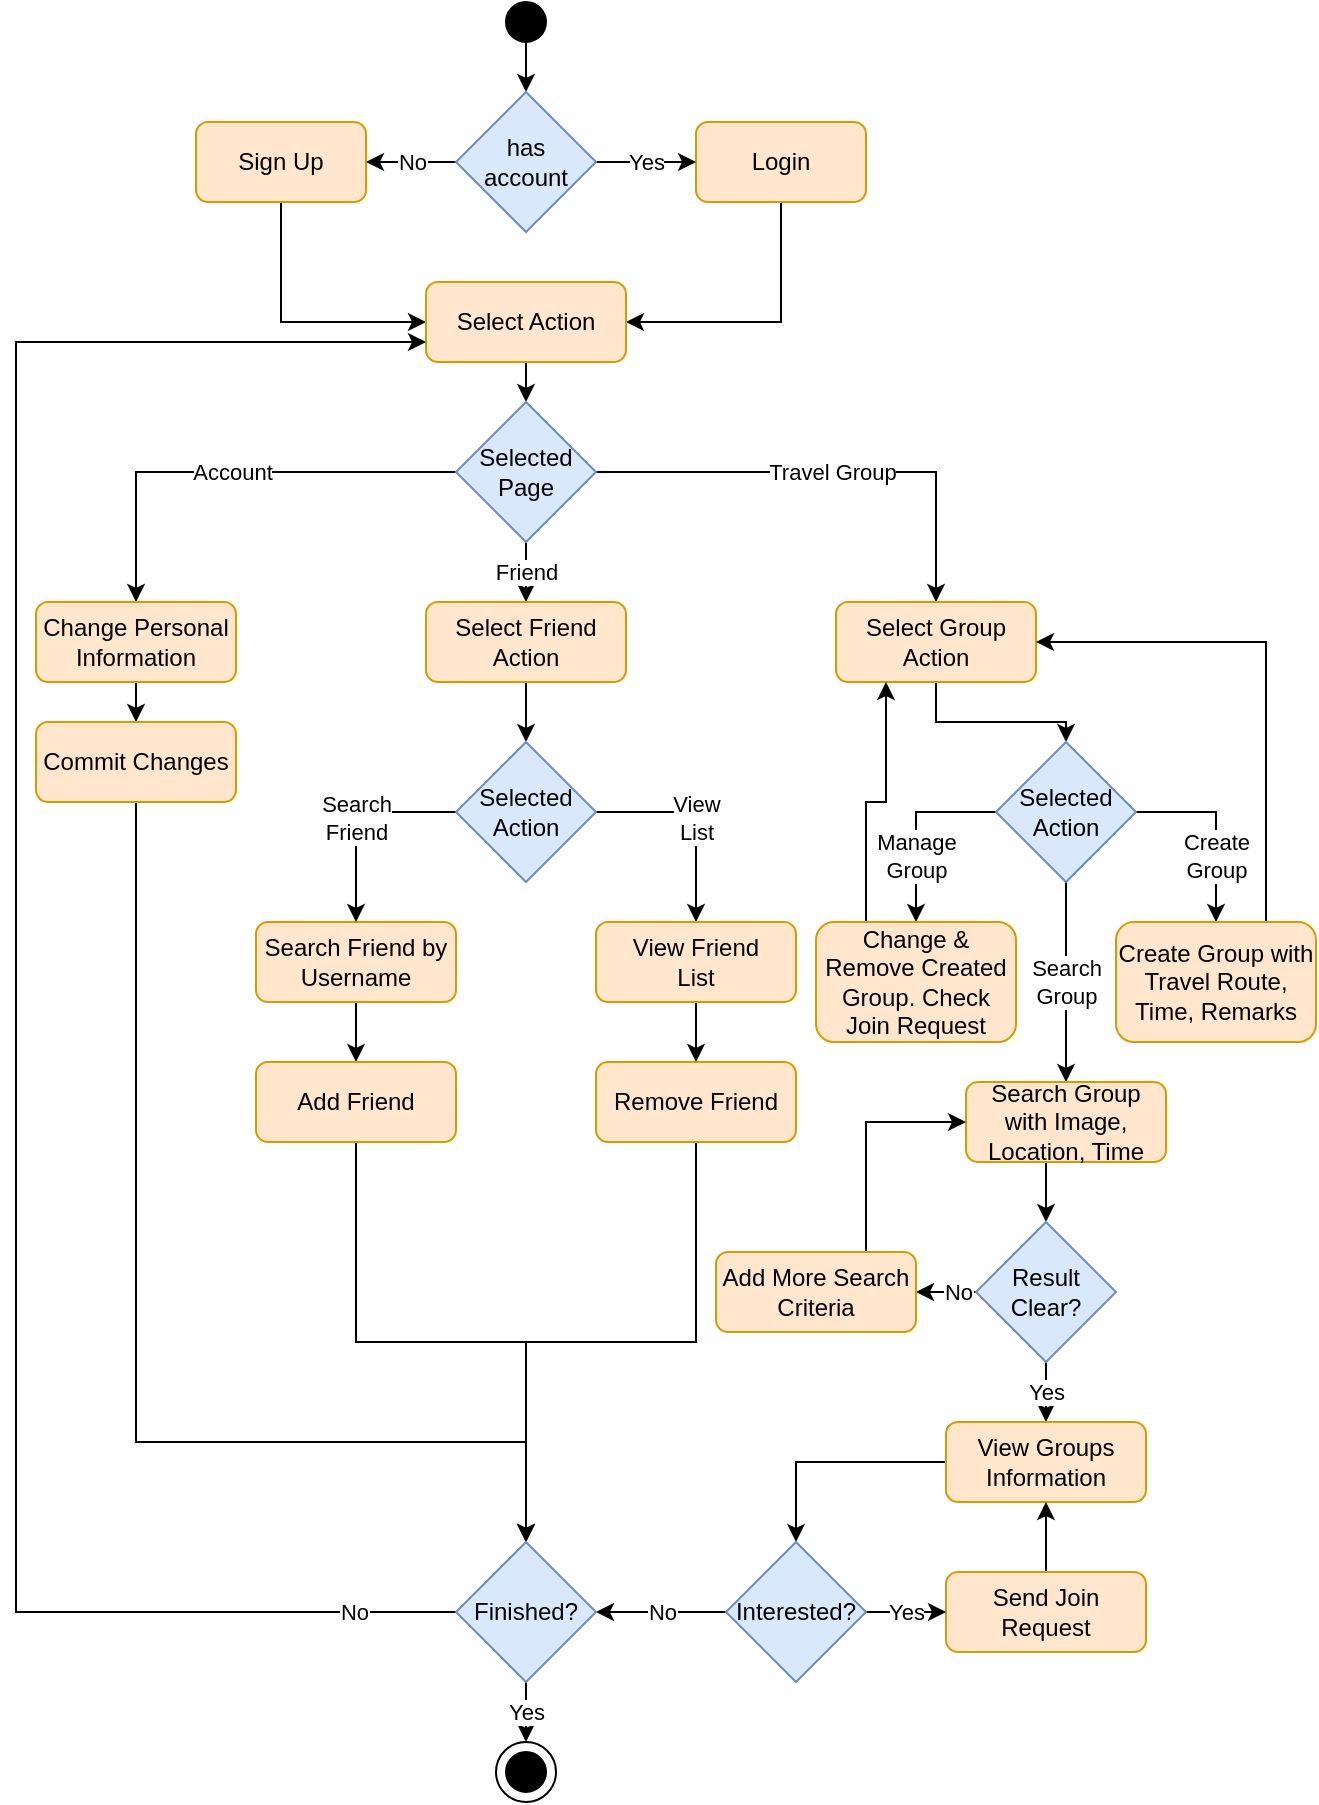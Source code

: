 <mxfile version="14.3.1" type="github">
  <diagram name="Page-1" id="0783ab3e-0a74-02c8-0abd-f7b4e66b4bec">
    <mxGraphModel dx="920" dy="491" grid="1" gridSize="10" guides="1" tooltips="1" connect="1" arrows="1" fold="1" page="1" pageScale="1" pageWidth="850" pageHeight="1100" background="#ffffff" math="0" shadow="0">
      <root>
        <mxCell id="0" />
        <mxCell id="1" parent="0" />
        <mxCell id="FaYPZW8Sgpp_Iw3l_1al-98" style="edgeStyle=orthogonalEdgeStyle;rounded=0;orthogonalLoop=1;jettySize=auto;html=1;exitX=0.5;exitY=1;exitDx=0;exitDy=0;entryX=0.5;entryY=0;entryDx=0;entryDy=0;" edge="1" parent="1" source="FaYPZW8Sgpp_Iw3l_1al-1" target="FaYPZW8Sgpp_Iw3l_1al-8">
          <mxGeometry relative="1" as="geometry" />
        </mxCell>
        <mxCell id="FaYPZW8Sgpp_Iw3l_1al-1" value="" style="ellipse;whiteSpace=wrap;html=1;aspect=fixed;fillColor=#000000;" vertex="1" parent="1">
          <mxGeometry x="415" y="20" width="20" height="20" as="geometry" />
        </mxCell>
        <mxCell id="FaYPZW8Sgpp_Iw3l_1al-34" style="edgeStyle=orthogonalEdgeStyle;rounded=0;orthogonalLoop=1;jettySize=auto;html=1;exitX=0.5;exitY=1;exitDx=0;exitDy=0;entryX=0;entryY=0.5;entryDx=0;entryDy=0;" edge="1" parent="1" source="FaYPZW8Sgpp_Iw3l_1al-2" target="FaYPZW8Sgpp_Iw3l_1al-11">
          <mxGeometry relative="1" as="geometry" />
        </mxCell>
        <mxCell id="FaYPZW8Sgpp_Iw3l_1al-2" value="Sign Up" style="rounded=1;whiteSpace=wrap;html=1;fillColor=#ffe6cc;strokeColor=#d79b00;" vertex="1" parent="1">
          <mxGeometry x="260" y="80" width="85" height="40" as="geometry" />
        </mxCell>
        <mxCell id="FaYPZW8Sgpp_Iw3l_1al-35" style="edgeStyle=orthogonalEdgeStyle;rounded=0;orthogonalLoop=1;jettySize=auto;html=1;exitX=0.5;exitY=1;exitDx=0;exitDy=0;entryX=1;entryY=0.5;entryDx=0;entryDy=0;" edge="1" parent="1" source="FaYPZW8Sgpp_Iw3l_1al-7" target="FaYPZW8Sgpp_Iw3l_1al-11">
          <mxGeometry relative="1" as="geometry" />
        </mxCell>
        <mxCell id="FaYPZW8Sgpp_Iw3l_1al-7" value="Login" style="rounded=1;whiteSpace=wrap;html=1;fillColor=#ffe6cc;strokeColor=#d79b00;" vertex="1" parent="1">
          <mxGeometry x="510" y="80" width="85" height="40" as="geometry" />
        </mxCell>
        <mxCell id="FaYPZW8Sgpp_Iw3l_1al-32" value="No" style="edgeStyle=orthogonalEdgeStyle;rounded=0;orthogonalLoop=1;jettySize=auto;html=1;exitX=0;exitY=0.5;exitDx=0;exitDy=0;entryX=1;entryY=0.5;entryDx=0;entryDy=0;" edge="1" parent="1" source="FaYPZW8Sgpp_Iw3l_1al-8" target="FaYPZW8Sgpp_Iw3l_1al-2">
          <mxGeometry relative="1" as="geometry" />
        </mxCell>
        <mxCell id="FaYPZW8Sgpp_Iw3l_1al-33" value="Yes" style="edgeStyle=orthogonalEdgeStyle;rounded=0;orthogonalLoop=1;jettySize=auto;html=1;exitX=1;exitY=0.5;exitDx=0;exitDy=0;entryX=0;entryY=0.5;entryDx=0;entryDy=0;" edge="1" parent="1" source="FaYPZW8Sgpp_Iw3l_1al-8" target="FaYPZW8Sgpp_Iw3l_1al-7">
          <mxGeometry relative="1" as="geometry" />
        </mxCell>
        <mxCell id="FaYPZW8Sgpp_Iw3l_1al-8" value="has&lt;br&gt;account" style="rhombus;whiteSpace=wrap;html=1;fillColor=#dae8fc;strokeColor=#6c8ebf;" vertex="1" parent="1">
          <mxGeometry x="390" y="65" width="70" height="70" as="geometry" />
        </mxCell>
        <mxCell id="FaYPZW8Sgpp_Iw3l_1al-28" style="edgeStyle=orthogonalEdgeStyle;rounded=0;orthogonalLoop=1;jettySize=auto;html=1;exitX=0.5;exitY=1;exitDx=0;exitDy=0;entryX=0.5;entryY=0;entryDx=0;entryDy=0;" edge="1" parent="1" source="FaYPZW8Sgpp_Iw3l_1al-11" target="FaYPZW8Sgpp_Iw3l_1al-13">
          <mxGeometry relative="1" as="geometry" />
        </mxCell>
        <mxCell id="FaYPZW8Sgpp_Iw3l_1al-11" value="Select Action" style="rounded=1;whiteSpace=wrap;html=1;fillColor=#ffe6cc;strokeColor=#d79b00;" vertex="1" parent="1">
          <mxGeometry x="375" y="160" width="100" height="40" as="geometry" />
        </mxCell>
        <mxCell id="FaYPZW8Sgpp_Iw3l_1al-29" value="Account" style="edgeStyle=orthogonalEdgeStyle;rounded=0;orthogonalLoop=1;jettySize=auto;html=1;exitX=0;exitY=0.5;exitDx=0;exitDy=0;entryX=0.5;entryY=0;entryDx=0;entryDy=0;" edge="1" parent="1" source="FaYPZW8Sgpp_Iw3l_1al-13" target="FaYPZW8Sgpp_Iw3l_1al-19">
          <mxGeometry relative="1" as="geometry" />
        </mxCell>
        <mxCell id="FaYPZW8Sgpp_Iw3l_1al-30" value="Friend" style="edgeStyle=orthogonalEdgeStyle;rounded=0;orthogonalLoop=1;jettySize=auto;html=1;exitX=0.5;exitY=1;exitDx=0;exitDy=0;entryX=0.5;entryY=0;entryDx=0;entryDy=0;" edge="1" parent="1" source="FaYPZW8Sgpp_Iw3l_1al-13" target="FaYPZW8Sgpp_Iw3l_1al-21">
          <mxGeometry relative="1" as="geometry" />
        </mxCell>
        <mxCell id="FaYPZW8Sgpp_Iw3l_1al-31" value="Travel Group" style="edgeStyle=orthogonalEdgeStyle;rounded=0;orthogonalLoop=1;jettySize=auto;html=1;exitX=1;exitY=0.5;exitDx=0;exitDy=0;entryX=0.5;entryY=0;entryDx=0;entryDy=0;" edge="1" parent="1" source="FaYPZW8Sgpp_Iw3l_1al-13" target="FaYPZW8Sgpp_Iw3l_1al-24">
          <mxGeometry relative="1" as="geometry" />
        </mxCell>
        <mxCell id="FaYPZW8Sgpp_Iw3l_1al-13" value="Selected&lt;br&gt;Page" style="rhombus;whiteSpace=wrap;html=1;fillColor=#dae8fc;strokeColor=#6c8ebf;" vertex="1" parent="1">
          <mxGeometry x="390" y="220" width="70" height="70" as="geometry" />
        </mxCell>
        <mxCell id="FaYPZW8Sgpp_Iw3l_1al-36" style="edgeStyle=orthogonalEdgeStyle;rounded=0;orthogonalLoop=1;jettySize=auto;html=1;exitX=0.5;exitY=1;exitDx=0;exitDy=0;entryX=0.5;entryY=0;entryDx=0;entryDy=0;" edge="1" parent="1" source="FaYPZW8Sgpp_Iw3l_1al-19" target="FaYPZW8Sgpp_Iw3l_1al-20">
          <mxGeometry relative="1" as="geometry" />
        </mxCell>
        <mxCell id="FaYPZW8Sgpp_Iw3l_1al-19" value="Change Personal&lt;br&gt;Information" style="rounded=1;whiteSpace=wrap;html=1;fillColor=#ffe6cc;strokeColor=#d79b00;" vertex="1" parent="1">
          <mxGeometry x="180" y="320" width="100" height="40" as="geometry" />
        </mxCell>
        <mxCell id="FaYPZW8Sgpp_Iw3l_1al-37" style="edgeStyle=orthogonalEdgeStyle;rounded=0;orthogonalLoop=1;jettySize=auto;html=1;exitX=0.5;exitY=1;exitDx=0;exitDy=0;entryX=0.5;entryY=0;entryDx=0;entryDy=0;" edge="1" parent="1" source="FaYPZW8Sgpp_Iw3l_1al-20" target="FaYPZW8Sgpp_Iw3l_1al-101">
          <mxGeometry relative="1" as="geometry">
            <mxPoint x="160" y="200" as="targetPoint" />
            <Array as="points">
              <mxPoint x="230" y="740" />
              <mxPoint x="425" y="740" />
            </Array>
          </mxGeometry>
        </mxCell>
        <mxCell id="FaYPZW8Sgpp_Iw3l_1al-20" value="Commit Changes" style="rounded=1;whiteSpace=wrap;html=1;fillColor=#ffe6cc;strokeColor=#d79b00;" vertex="1" parent="1">
          <mxGeometry x="180" y="380" width="100" height="40" as="geometry" />
        </mxCell>
        <mxCell id="FaYPZW8Sgpp_Iw3l_1al-50" style="edgeStyle=orthogonalEdgeStyle;rounded=0;orthogonalLoop=1;jettySize=auto;html=1;exitX=0.5;exitY=1;exitDx=0;exitDy=0;entryX=0.5;entryY=0;entryDx=0;entryDy=0;" edge="1" parent="1" source="FaYPZW8Sgpp_Iw3l_1al-21" target="FaYPZW8Sgpp_Iw3l_1al-23">
          <mxGeometry relative="1" as="geometry" />
        </mxCell>
        <mxCell id="FaYPZW8Sgpp_Iw3l_1al-21" value="Select Friend&lt;br&gt;Action" style="rounded=1;whiteSpace=wrap;html=1;fillColor=#ffe6cc;strokeColor=#d79b00;" vertex="1" parent="1">
          <mxGeometry x="375" y="320" width="100" height="40" as="geometry" />
        </mxCell>
        <mxCell id="FaYPZW8Sgpp_Iw3l_1al-44" style="edgeStyle=orthogonalEdgeStyle;rounded=0;orthogonalLoop=1;jettySize=auto;html=1;exitX=0.5;exitY=1;exitDx=0;exitDy=0;entryX=0.5;entryY=0;entryDx=0;entryDy=0;" edge="1" parent="1" source="FaYPZW8Sgpp_Iw3l_1al-22" target="FaYPZW8Sgpp_Iw3l_1al-39">
          <mxGeometry relative="1" as="geometry" />
        </mxCell>
        <mxCell id="FaYPZW8Sgpp_Iw3l_1al-22" value="Search Friend by&lt;br&gt;Username" style="rounded=1;whiteSpace=wrap;html=1;fillColor=#ffe6cc;strokeColor=#d79b00;" vertex="1" parent="1">
          <mxGeometry x="290" y="480" width="100" height="40" as="geometry" />
        </mxCell>
        <mxCell id="FaYPZW8Sgpp_Iw3l_1al-38" value="Search&lt;br&gt;Friend" style="edgeStyle=orthogonalEdgeStyle;rounded=0;orthogonalLoop=1;jettySize=auto;html=1;exitX=0;exitY=0.5;exitDx=0;exitDy=0;entryX=0.5;entryY=0;entryDx=0;entryDy=0;" edge="1" parent="1" source="FaYPZW8Sgpp_Iw3l_1al-23" target="FaYPZW8Sgpp_Iw3l_1al-22">
          <mxGeometry relative="1" as="geometry" />
        </mxCell>
        <mxCell id="FaYPZW8Sgpp_Iw3l_1al-49" value="View&lt;br&gt;List" style="edgeStyle=orthogonalEdgeStyle;rounded=0;orthogonalLoop=1;jettySize=auto;html=1;exitX=1;exitY=0.5;exitDx=0;exitDy=0;entryX=0.5;entryY=0;entryDx=0;entryDy=0;" edge="1" parent="1" source="FaYPZW8Sgpp_Iw3l_1al-23" target="FaYPZW8Sgpp_Iw3l_1al-40">
          <mxGeometry relative="1" as="geometry" />
        </mxCell>
        <mxCell id="FaYPZW8Sgpp_Iw3l_1al-23" value="Selected&lt;br&gt;Action" style="rhombus;whiteSpace=wrap;html=1;fillColor=#dae8fc;strokeColor=#6c8ebf;" vertex="1" parent="1">
          <mxGeometry x="390" y="390" width="70" height="70" as="geometry" />
        </mxCell>
        <mxCell id="FaYPZW8Sgpp_Iw3l_1al-56" style="edgeStyle=orthogonalEdgeStyle;rounded=0;orthogonalLoop=1;jettySize=auto;html=1;exitX=0.5;exitY=1;exitDx=0;exitDy=0;entryX=0.5;entryY=0;entryDx=0;entryDy=0;" edge="1" parent="1" source="FaYPZW8Sgpp_Iw3l_1al-24" target="FaYPZW8Sgpp_Iw3l_1al-26">
          <mxGeometry relative="1" as="geometry" />
        </mxCell>
        <mxCell id="FaYPZW8Sgpp_Iw3l_1al-24" value="Select Group&lt;br&gt;Action" style="rounded=1;whiteSpace=wrap;html=1;fillColor=#ffe6cc;strokeColor=#d79b00;" vertex="1" parent="1">
          <mxGeometry x="580" y="320" width="100" height="40" as="geometry" />
        </mxCell>
        <mxCell id="FaYPZW8Sgpp_Iw3l_1al-59" value="Create&lt;br&gt;Group" style="edgeStyle=orthogonalEdgeStyle;rounded=0;orthogonalLoop=1;jettySize=auto;html=1;exitX=1;exitY=0.5;exitDx=0;exitDy=0;entryX=0.5;entryY=0;entryDx=0;entryDy=0;" edge="1" parent="1" source="FaYPZW8Sgpp_Iw3l_1al-26" target="FaYPZW8Sgpp_Iw3l_1al-58">
          <mxGeometry x="0.294" relative="1" as="geometry">
            <mxPoint as="offset" />
          </mxGeometry>
        </mxCell>
        <mxCell id="FaYPZW8Sgpp_Iw3l_1al-60" value="Manage&lt;br&gt;Group" style="edgeStyle=orthogonalEdgeStyle;rounded=0;orthogonalLoop=1;jettySize=auto;html=1;exitX=0;exitY=0.5;exitDx=0;exitDy=0;entryX=0.5;entryY=0;entryDx=0;entryDy=0;" edge="1" parent="1" source="FaYPZW8Sgpp_Iw3l_1al-26" target="FaYPZW8Sgpp_Iw3l_1al-57">
          <mxGeometry x="0.294" relative="1" as="geometry">
            <mxPoint as="offset" />
          </mxGeometry>
        </mxCell>
        <mxCell id="FaYPZW8Sgpp_Iw3l_1al-64" value="Search&lt;br&gt;Group" style="edgeStyle=orthogonalEdgeStyle;rounded=0;orthogonalLoop=1;jettySize=auto;html=1;exitX=0.5;exitY=1;exitDx=0;exitDy=0;entryX=0.5;entryY=0;entryDx=0;entryDy=0;" edge="1" parent="1" source="FaYPZW8Sgpp_Iw3l_1al-26" target="FaYPZW8Sgpp_Iw3l_1al-54">
          <mxGeometry relative="1" as="geometry" />
        </mxCell>
        <mxCell id="FaYPZW8Sgpp_Iw3l_1al-26" value="Selected&lt;br&gt;Action" style="rhombus;whiteSpace=wrap;html=1;fillColor=#dae8fc;strokeColor=#6c8ebf;" vertex="1" parent="1">
          <mxGeometry x="660" y="390" width="70" height="70" as="geometry" />
        </mxCell>
        <mxCell id="FaYPZW8Sgpp_Iw3l_1al-107" style="edgeStyle=orthogonalEdgeStyle;rounded=0;orthogonalLoop=1;jettySize=auto;html=1;exitX=0.5;exitY=1;exitDx=0;exitDy=0;entryX=0.5;entryY=0;entryDx=0;entryDy=0;" edge="1" parent="1" source="FaYPZW8Sgpp_Iw3l_1al-39" target="FaYPZW8Sgpp_Iw3l_1al-101">
          <mxGeometry relative="1" as="geometry" />
        </mxCell>
        <mxCell id="FaYPZW8Sgpp_Iw3l_1al-39" value="Add Friend" style="rounded=1;whiteSpace=wrap;html=1;fillColor=#ffe6cc;strokeColor=#d79b00;" vertex="1" parent="1">
          <mxGeometry x="290" y="550" width="100" height="40" as="geometry" />
        </mxCell>
        <mxCell id="FaYPZW8Sgpp_Iw3l_1al-45" style="edgeStyle=orthogonalEdgeStyle;rounded=0;orthogonalLoop=1;jettySize=auto;html=1;exitX=0.5;exitY=1;exitDx=0;exitDy=0;entryX=0.5;entryY=0;entryDx=0;entryDy=0;" edge="1" parent="1" source="FaYPZW8Sgpp_Iw3l_1al-40" target="FaYPZW8Sgpp_Iw3l_1al-43">
          <mxGeometry relative="1" as="geometry" />
        </mxCell>
        <mxCell id="FaYPZW8Sgpp_Iw3l_1al-40" value="View Friend&lt;br&gt;List" style="rounded=1;whiteSpace=wrap;html=1;fillColor=#ffe6cc;strokeColor=#d79b00;" vertex="1" parent="1">
          <mxGeometry x="460" y="480" width="100" height="40" as="geometry" />
        </mxCell>
        <mxCell id="FaYPZW8Sgpp_Iw3l_1al-106" style="edgeStyle=orthogonalEdgeStyle;rounded=0;orthogonalLoop=1;jettySize=auto;html=1;exitX=0.5;exitY=1;exitDx=0;exitDy=0;entryX=0.5;entryY=0;entryDx=0;entryDy=0;" edge="1" parent="1" source="FaYPZW8Sgpp_Iw3l_1al-43" target="FaYPZW8Sgpp_Iw3l_1al-101">
          <mxGeometry relative="1" as="geometry" />
        </mxCell>
        <mxCell id="FaYPZW8Sgpp_Iw3l_1al-43" value="Remove Friend" style="rounded=1;whiteSpace=wrap;html=1;fillColor=#ffe6cc;strokeColor=#d79b00;" vertex="1" parent="1">
          <mxGeometry x="460" y="550" width="100" height="40" as="geometry" />
        </mxCell>
        <mxCell id="FaYPZW8Sgpp_Iw3l_1al-73" style="edgeStyle=orthogonalEdgeStyle;rounded=0;orthogonalLoop=1;jettySize=auto;html=1;exitX=0.5;exitY=1;exitDx=0;exitDy=0;entryX=0.5;entryY=0;entryDx=0;entryDy=0;" edge="1" parent="1" source="FaYPZW8Sgpp_Iw3l_1al-54" target="FaYPZW8Sgpp_Iw3l_1al-66">
          <mxGeometry relative="1" as="geometry" />
        </mxCell>
        <mxCell id="FaYPZW8Sgpp_Iw3l_1al-54" value="Search Group with Image, Location, Time" style="rounded=1;whiteSpace=wrap;html=1;fillColor=#ffe6cc;strokeColor=#d79b00;" vertex="1" parent="1">
          <mxGeometry x="645" y="560" width="100" height="40" as="geometry" />
        </mxCell>
        <mxCell id="FaYPZW8Sgpp_Iw3l_1al-61" style="edgeStyle=orthogonalEdgeStyle;rounded=0;orthogonalLoop=1;jettySize=auto;html=1;exitX=0.25;exitY=0;exitDx=0;exitDy=0;entryX=0.25;entryY=1;entryDx=0;entryDy=0;" edge="1" parent="1" source="FaYPZW8Sgpp_Iw3l_1al-57" target="FaYPZW8Sgpp_Iw3l_1al-24">
          <mxGeometry relative="1" as="geometry" />
        </mxCell>
        <mxCell id="FaYPZW8Sgpp_Iw3l_1al-57" value="Change &amp;amp; Remove Created Group. Check Join Request" style="rounded=1;whiteSpace=wrap;html=1;fillColor=#ffe6cc;strokeColor=#d79b00;" vertex="1" parent="1">
          <mxGeometry x="570" y="480" width="100" height="60" as="geometry" />
        </mxCell>
        <mxCell id="FaYPZW8Sgpp_Iw3l_1al-62" style="edgeStyle=orthogonalEdgeStyle;rounded=0;orthogonalLoop=1;jettySize=auto;html=1;exitX=0.75;exitY=0;exitDx=0;exitDy=0;entryX=1;entryY=0.5;entryDx=0;entryDy=0;" edge="1" parent="1" source="FaYPZW8Sgpp_Iw3l_1al-58" target="FaYPZW8Sgpp_Iw3l_1al-24">
          <mxGeometry relative="1" as="geometry" />
        </mxCell>
        <mxCell id="FaYPZW8Sgpp_Iw3l_1al-58" value="Create Group with Travel Route, Time, Remarks" style="rounded=1;whiteSpace=wrap;html=1;fillColor=#ffe6cc;strokeColor=#d79b00;" vertex="1" parent="1">
          <mxGeometry x="720" y="480" width="100" height="60" as="geometry" />
        </mxCell>
        <mxCell id="FaYPZW8Sgpp_Iw3l_1al-71" value="No" style="edgeStyle=orthogonalEdgeStyle;rounded=0;orthogonalLoop=1;jettySize=auto;html=1;exitX=0;exitY=0.5;exitDx=0;exitDy=0;entryX=1;entryY=0.5;entryDx=0;entryDy=0;" edge="1" parent="1" source="FaYPZW8Sgpp_Iw3l_1al-66" target="FaYPZW8Sgpp_Iw3l_1al-69">
          <mxGeometry x="-0.333" relative="1" as="geometry">
            <mxPoint x="1" as="offset" />
          </mxGeometry>
        </mxCell>
        <mxCell id="FaYPZW8Sgpp_Iw3l_1al-74" value="Yes" style="edgeStyle=orthogonalEdgeStyle;rounded=0;orthogonalLoop=1;jettySize=auto;html=1;exitX=0.5;exitY=1;exitDx=0;exitDy=0;entryX=0.5;entryY=0;entryDx=0;entryDy=0;" edge="1" parent="1" source="FaYPZW8Sgpp_Iw3l_1al-66" target="FaYPZW8Sgpp_Iw3l_1al-76">
          <mxGeometry relative="1" as="geometry">
            <mxPoint x="685" y="740" as="targetPoint" />
          </mxGeometry>
        </mxCell>
        <mxCell id="FaYPZW8Sgpp_Iw3l_1al-66" value="Result&lt;br&gt;Clear?" style="rhombus;whiteSpace=wrap;html=1;fillColor=#dae8fc;strokeColor=#6c8ebf;" vertex="1" parent="1">
          <mxGeometry x="650" y="630" width="70" height="70" as="geometry" />
        </mxCell>
        <mxCell id="FaYPZW8Sgpp_Iw3l_1al-70" style="edgeStyle=orthogonalEdgeStyle;rounded=0;orthogonalLoop=1;jettySize=auto;html=1;exitX=0.75;exitY=0;exitDx=0;exitDy=0;entryX=0;entryY=0.5;entryDx=0;entryDy=0;" edge="1" parent="1" source="FaYPZW8Sgpp_Iw3l_1al-69" target="FaYPZW8Sgpp_Iw3l_1al-54">
          <mxGeometry relative="1" as="geometry" />
        </mxCell>
        <mxCell id="FaYPZW8Sgpp_Iw3l_1al-69" value="Add More Search Criteria" style="rounded=1;whiteSpace=wrap;html=1;fillColor=#ffe6cc;strokeColor=#d79b00;" vertex="1" parent="1">
          <mxGeometry x="520" y="645" width="100" height="40" as="geometry" />
        </mxCell>
        <mxCell id="FaYPZW8Sgpp_Iw3l_1al-97" style="edgeStyle=orthogonalEdgeStyle;rounded=0;orthogonalLoop=1;jettySize=auto;html=1;exitX=0;exitY=0.5;exitDx=0;exitDy=0;entryX=0.5;entryY=0;entryDx=0;entryDy=0;" edge="1" parent="1" source="FaYPZW8Sgpp_Iw3l_1al-76" target="FaYPZW8Sgpp_Iw3l_1al-92">
          <mxGeometry relative="1" as="geometry" />
        </mxCell>
        <mxCell id="FaYPZW8Sgpp_Iw3l_1al-76" value="View Groups Information" style="rounded=1;whiteSpace=wrap;html=1;fillColor=#ffe6cc;strokeColor=#d79b00;" vertex="1" parent="1">
          <mxGeometry x="635" y="730" width="100" height="40" as="geometry" />
        </mxCell>
        <mxCell id="FaYPZW8Sgpp_Iw3l_1al-96" style="edgeStyle=orthogonalEdgeStyle;rounded=0;orthogonalLoop=1;jettySize=auto;html=1;exitX=0.5;exitY=0;exitDx=0;exitDy=0;entryX=0.5;entryY=1;entryDx=0;entryDy=0;" edge="1" parent="1" source="FaYPZW8Sgpp_Iw3l_1al-78" target="FaYPZW8Sgpp_Iw3l_1al-76">
          <mxGeometry relative="1" as="geometry" />
        </mxCell>
        <mxCell id="FaYPZW8Sgpp_Iw3l_1al-78" value="Send Join Request" style="rounded=1;whiteSpace=wrap;html=1;fillColor=#ffe6cc;strokeColor=#d79b00;" vertex="1" parent="1">
          <mxGeometry x="635" y="805" width="100" height="40" as="geometry" />
        </mxCell>
        <mxCell id="FaYPZW8Sgpp_Iw3l_1al-86" value="" style="ellipse;whiteSpace=wrap;html=1;aspect=fixed;fillColor=#FFFFFF;" vertex="1" parent="1">
          <mxGeometry x="410" y="890" width="30" height="30" as="geometry" />
        </mxCell>
        <mxCell id="FaYPZW8Sgpp_Iw3l_1al-83" value="" style="ellipse;whiteSpace=wrap;html=1;aspect=fixed;fillColor=#000000;" vertex="1" parent="1">
          <mxGeometry x="415" y="895" width="20" height="20" as="geometry" />
        </mxCell>
        <mxCell id="FaYPZW8Sgpp_Iw3l_1al-93" value="No" style="edgeStyle=orthogonalEdgeStyle;rounded=0;orthogonalLoop=1;jettySize=auto;html=1;exitX=0;exitY=0.5;exitDx=0;exitDy=0;entryX=1;entryY=0.5;entryDx=0;entryDy=0;" edge="1" parent="1" source="FaYPZW8Sgpp_Iw3l_1al-92" target="FaYPZW8Sgpp_Iw3l_1al-101">
          <mxGeometry relative="1" as="geometry" />
        </mxCell>
        <mxCell id="FaYPZW8Sgpp_Iw3l_1al-94" value="Yes" style="edgeStyle=orthogonalEdgeStyle;rounded=0;orthogonalLoop=1;jettySize=auto;html=1;exitX=1;exitY=0.5;exitDx=0;exitDy=0;entryX=0;entryY=0.5;entryDx=0;entryDy=0;" edge="1" parent="1" source="FaYPZW8Sgpp_Iw3l_1al-92" target="FaYPZW8Sgpp_Iw3l_1al-78">
          <mxGeometry relative="1" as="geometry" />
        </mxCell>
        <mxCell id="FaYPZW8Sgpp_Iw3l_1al-92" value="Interested?" style="rhombus;whiteSpace=wrap;html=1;fillColor=#dae8fc;strokeColor=#6c8ebf;" vertex="1" parent="1">
          <mxGeometry x="525" y="790" width="70" height="70" as="geometry" />
        </mxCell>
        <mxCell id="FaYPZW8Sgpp_Iw3l_1al-108" value="Yes" style="edgeStyle=orthogonalEdgeStyle;rounded=0;orthogonalLoop=1;jettySize=auto;html=1;exitX=0.5;exitY=1;exitDx=0;exitDy=0;entryX=0.5;entryY=0;entryDx=0;entryDy=0;" edge="1" parent="1" source="FaYPZW8Sgpp_Iw3l_1al-101" target="FaYPZW8Sgpp_Iw3l_1al-86">
          <mxGeometry relative="1" as="geometry" />
        </mxCell>
        <mxCell id="FaYPZW8Sgpp_Iw3l_1al-109" value="No" style="edgeStyle=orthogonalEdgeStyle;rounded=0;orthogonalLoop=1;jettySize=auto;html=1;exitX=0;exitY=0.5;exitDx=0;exitDy=0;entryX=0;entryY=0.75;entryDx=0;entryDy=0;" edge="1" parent="1" source="FaYPZW8Sgpp_Iw3l_1al-101" target="FaYPZW8Sgpp_Iw3l_1al-11">
          <mxGeometry x="-0.906" relative="1" as="geometry">
            <Array as="points">
              <mxPoint x="170" y="825" />
              <mxPoint x="170" y="190" />
            </Array>
            <mxPoint x="-1" as="offset" />
          </mxGeometry>
        </mxCell>
        <mxCell id="FaYPZW8Sgpp_Iw3l_1al-101" value="Finished?" style="rhombus;whiteSpace=wrap;html=1;fillColor=#dae8fc;strokeColor=#6c8ebf;" vertex="1" parent="1">
          <mxGeometry x="390" y="790" width="70" height="70" as="geometry" />
        </mxCell>
      </root>
    </mxGraphModel>
  </diagram>
</mxfile>
